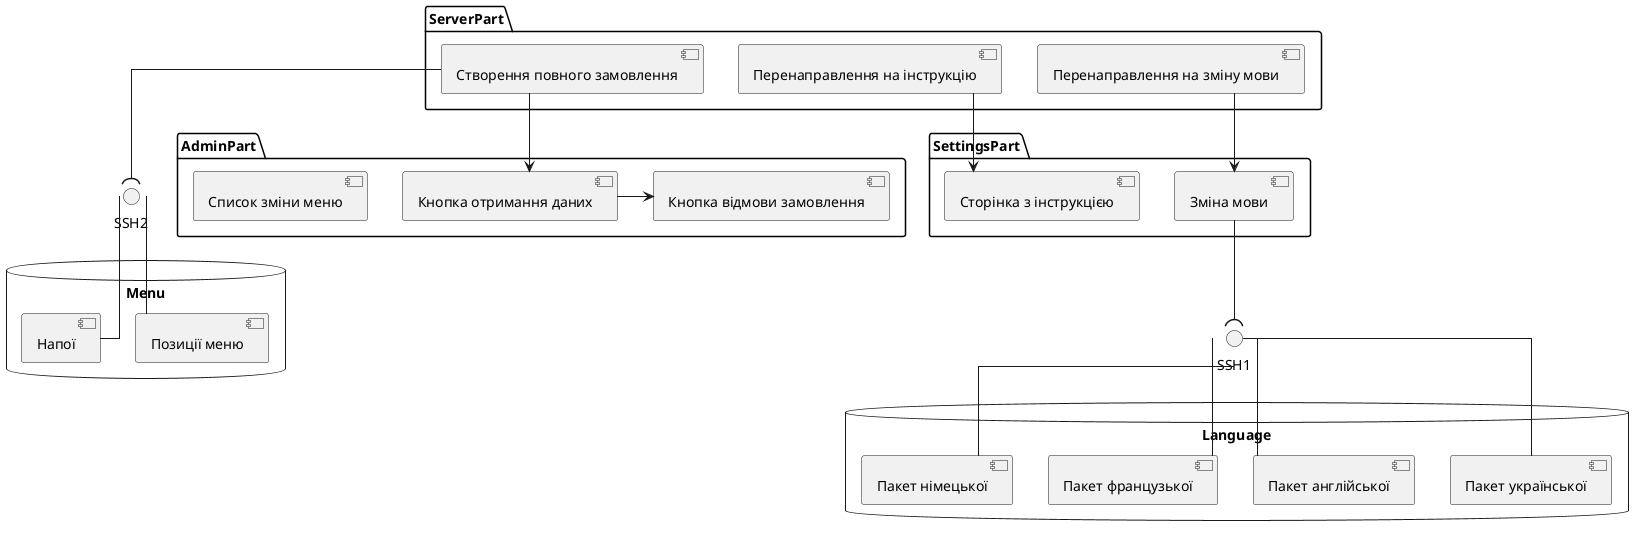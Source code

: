@startuml Lab5_1

skinparam Linetype ortho

package ServerPart {
    [Створення повного замовлення] as MakeOrder
    [Перенаправлення на інструкцію] as RedirectInstruction
    [Перенаправлення на зміну мови] as RedirectionLanguage
}

package AdminPart {
    [Кнопка отримання даних] as GetDataButton
    [Кнопка відмови замовлення] as RefusalOredrButton
    [Список зміни меню] as MenuChangeList
}

package SettingsPart {
    [Сторінка з інструкцією] as InstructionPage
    [Зміна мови] as ChangeLanguage
}

database Language {
    [Пакет української] as Urkrainian
    [Пакет англійської] as English
    [Пакет французької] as French
    [Пакет німецької] as Deutch
}

database Menu {
    [Позиції меню] as Positions
    [Напої] as Drinks
}




MakeOrder --> GetDataButton

GetDataButton -> RefusalOredrButton

RedirectionLanguage --> ChangeLanguage
RedirectInstruction --> InstructionPage


Urkrainian -up- SSH1
English -up- SSH1
French -up- SSH1
Deutch -up- SSH1


ChangeLanguage -down-( SSH1

Drinks -up- SSH2
Positions -up- SSH2
MakeOrder --( SSH2

@enduml